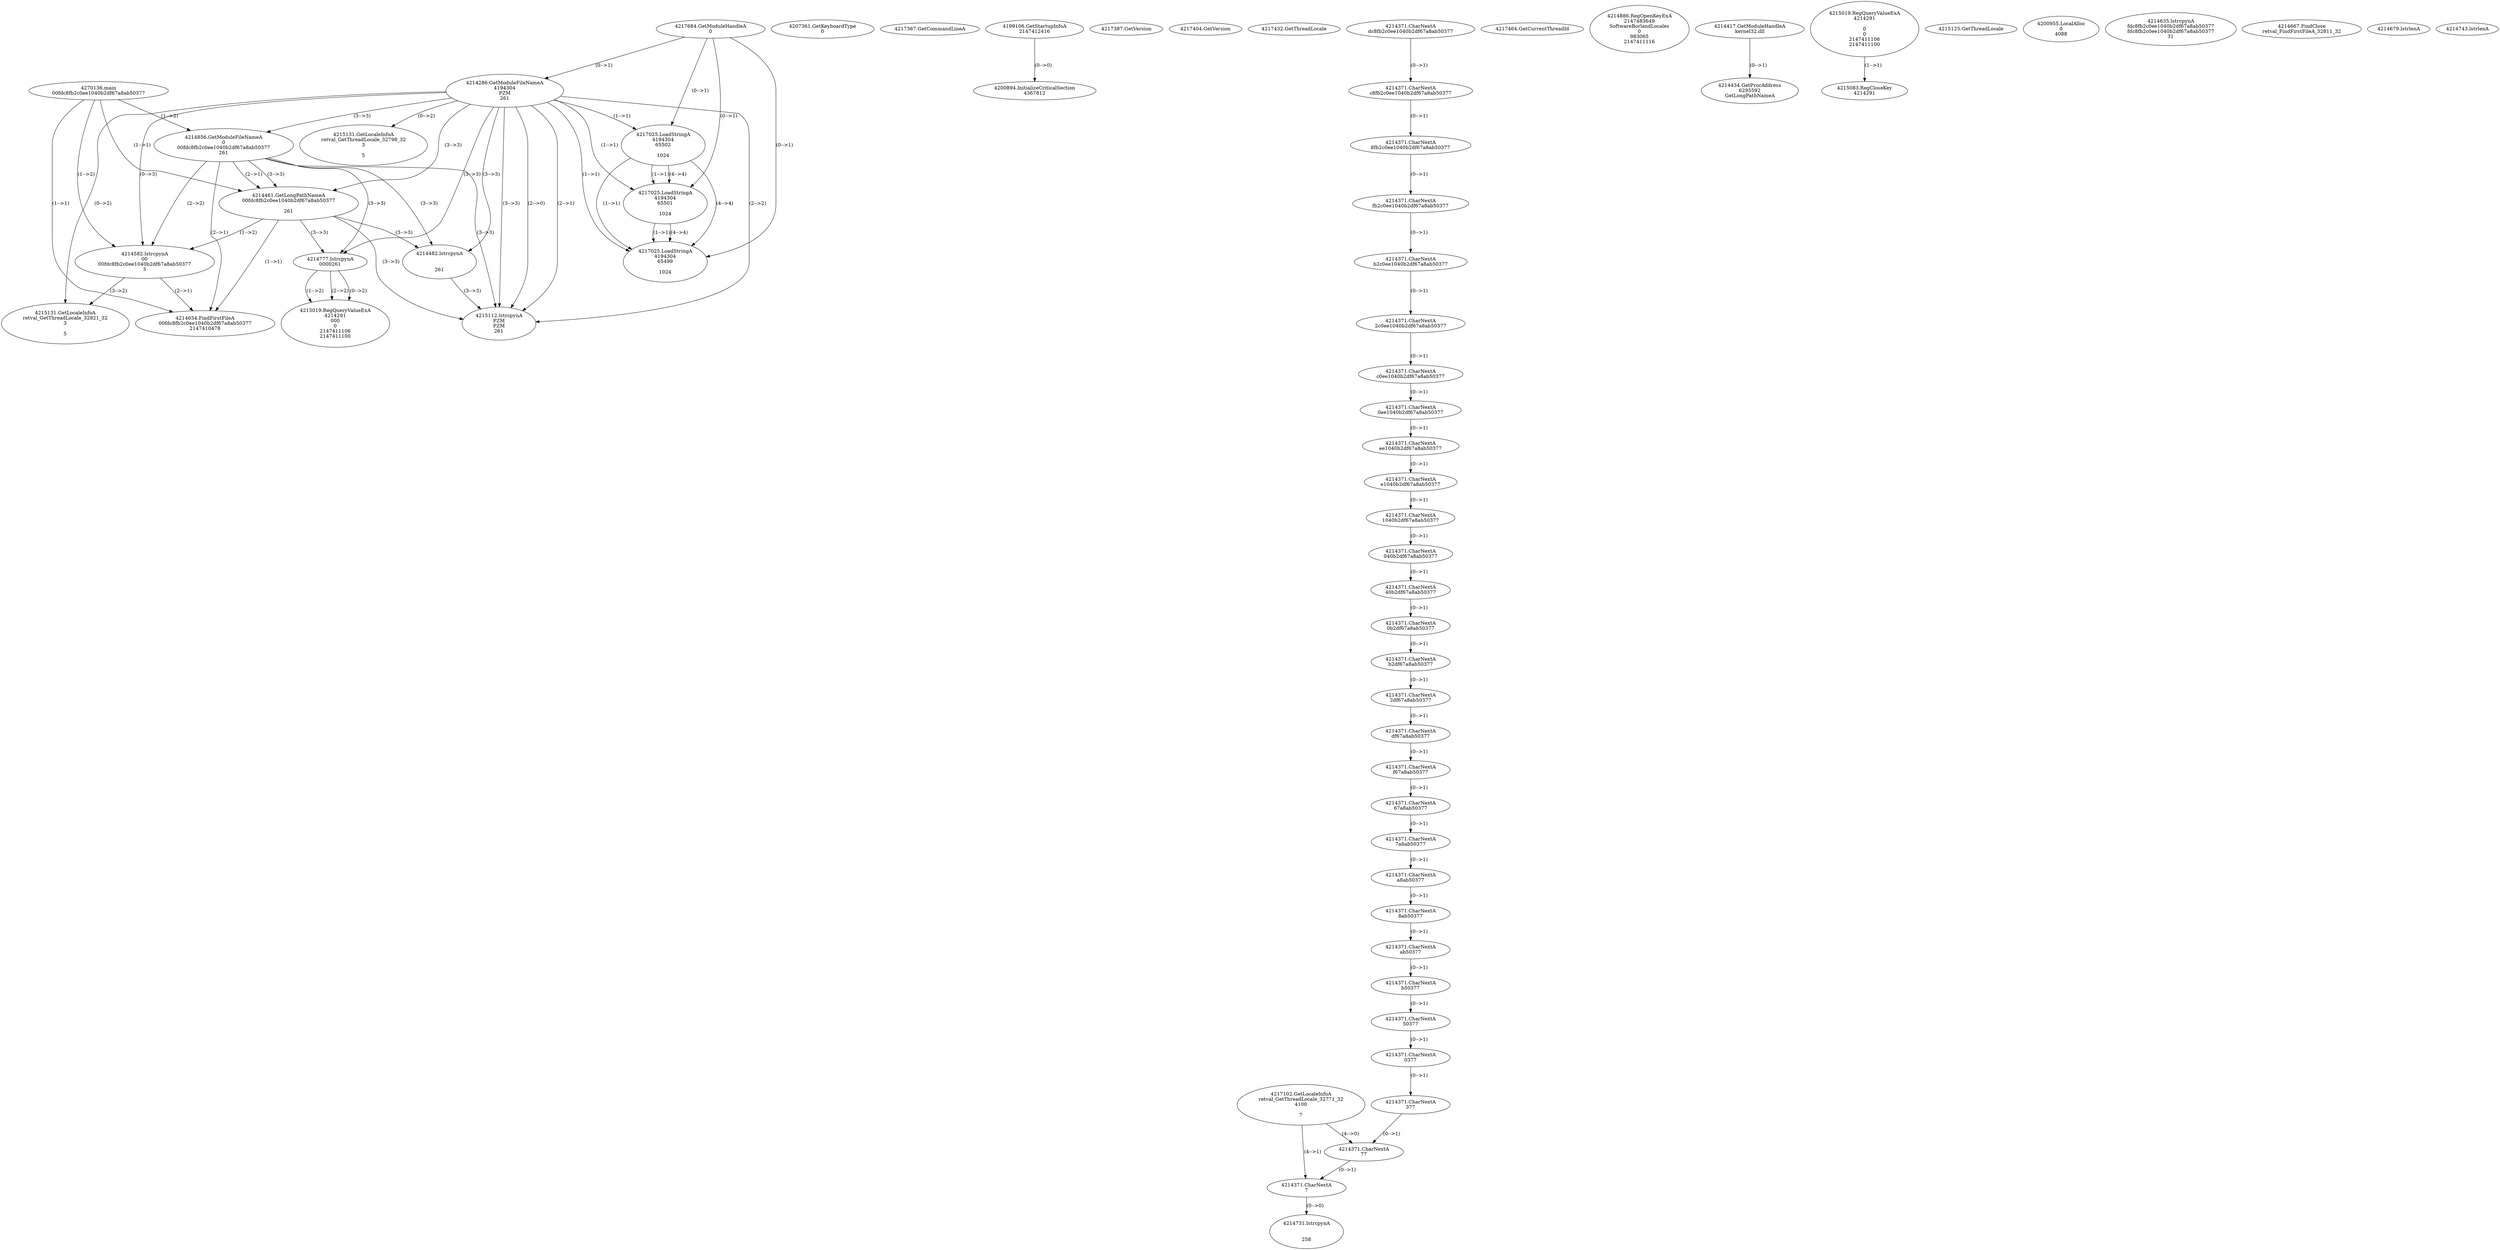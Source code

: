 // Global SCDG with merge call
digraph {
	0 [label="4270136.main
00fdc8fb2c0ee1040b2df67a8ab50377"]
	1 [label="4217684.GetModuleHandleA
0"]
	2 [label="4207361.GetKeyboardType
0"]
	3 [label="4217367.GetCommandLineA
"]
	4 [label="4199106.GetStartupInfoA
2147412416"]
	5 [label="4217387.GetVersion
"]
	6 [label="4217404.GetVersion
"]
	7 [label="4217432.GetThreadLocale
"]
	8 [label="4217102.GetLocaleInfoA
retval_GetThreadLocale_32771_32
4100

7"]
	9 [label="4217464.GetCurrentThreadId
"]
	10 [label="4214286.GetModuleFileNameA
4194304
PZM
261"]
	1 -> 10 [label="(0-->1)"]
	11 [label="4214856.GetModuleFileNameA
0
00fdc8fb2c0ee1040b2df67a8ab50377
261"]
	0 -> 11 [label="(1-->2)"]
	10 -> 11 [label="(3-->3)"]
	12 [label="4214886.RegOpenKeyExA
2147483649
Software\Borland\Locales
0
983065
2147411116"]
	13 [label="4214417.GetModuleHandleA
kernel32.dll"]
	14 [label="4214434.GetProcAddress
6295592
GetLongPathNameA"]
	13 -> 14 [label="(0-->1)"]
	15 [label="4214461.GetLongPathNameA
00fdc8fb2c0ee1040b2df67a8ab50377

261"]
	0 -> 15 [label="(1-->1)"]
	11 -> 15 [label="(2-->1)"]
	10 -> 15 [label="(3-->3)"]
	11 -> 15 [label="(3-->3)"]
	16 [label="4214482.lstrcpynA


261"]
	10 -> 16 [label="(3-->3)"]
	11 -> 16 [label="(3-->3)"]
	15 -> 16 [label="(3-->3)"]
	17 [label="4215019.RegQueryValueExA
4214291

0
0
2147411106
2147411100"]
	18 [label="4215083.RegCloseKey
4214291"]
	17 -> 18 [label="(1-->1)"]
	19 [label="4215112.lstrcpynA
PZM
PZM
261"]
	10 -> 19 [label="(2-->1)"]
	10 -> 19 [label="(2-->2)"]
	10 -> 19 [label="(3-->3)"]
	11 -> 19 [label="(3-->3)"]
	15 -> 19 [label="(3-->3)"]
	16 -> 19 [label="(3-->3)"]
	10 -> 19 [label="(2-->0)"]
	20 [label="4215125.GetThreadLocale
"]
	21 [label="4215131.GetLocaleInfoA
retval_GetThreadLocale_32798_32
3

5"]
	10 -> 21 [label="(0-->2)"]
	22 [label="4217025.LoadStringA
4194304
65502

1024"]
	1 -> 22 [label="(0-->1)"]
	10 -> 22 [label="(1-->1)"]
	23 [label="4217025.LoadStringA
4194304
65501

1024"]
	1 -> 23 [label="(0-->1)"]
	10 -> 23 [label="(1-->1)"]
	22 -> 23 [label="(1-->1)"]
	22 -> 23 [label="(4-->4)"]
	24 [label="4217025.LoadStringA
4194304
65499

1024"]
	1 -> 24 [label="(0-->1)"]
	10 -> 24 [label="(1-->1)"]
	22 -> 24 [label="(1-->1)"]
	23 -> 24 [label="(1-->1)"]
	22 -> 24 [label="(4-->4)"]
	23 -> 24 [label="(4-->4)"]
	25 [label="4200894.InitializeCriticalSection
4367812"]
	4 -> 25 [label="(0-->0)"]
	26 [label="4200955.LocalAlloc
0
4088"]
	27 [label="4214582.lstrcpynA
00
00fdc8fb2c0ee1040b2df67a8ab50377
3"]
	0 -> 27 [label="(1-->2)"]
	11 -> 27 [label="(2-->2)"]
	15 -> 27 [label="(1-->2)"]
	10 -> 27 [label="(0-->3)"]
	28 [label="4214371.CharNextA
dc8fb2c0ee1040b2df67a8ab50377"]
	29 [label="4214371.CharNextA
c8fb2c0ee1040b2df67a8ab50377"]
	28 -> 29 [label="(0-->1)"]
	30 [label="4214371.CharNextA
8fb2c0ee1040b2df67a8ab50377"]
	29 -> 30 [label="(0-->1)"]
	31 [label="4214371.CharNextA
fb2c0ee1040b2df67a8ab50377"]
	30 -> 31 [label="(0-->1)"]
	32 [label="4214371.CharNextA
b2c0ee1040b2df67a8ab50377"]
	31 -> 32 [label="(0-->1)"]
	33 [label="4214371.CharNextA
2c0ee1040b2df67a8ab50377"]
	32 -> 33 [label="(0-->1)"]
	34 [label="4214371.CharNextA
c0ee1040b2df67a8ab50377"]
	33 -> 34 [label="(0-->1)"]
	35 [label="4214371.CharNextA
0ee1040b2df67a8ab50377"]
	34 -> 35 [label="(0-->1)"]
	36 [label="4214371.CharNextA
ee1040b2df67a8ab50377"]
	35 -> 36 [label="(0-->1)"]
	37 [label="4214371.CharNextA
e1040b2df67a8ab50377"]
	36 -> 37 [label="(0-->1)"]
	38 [label="4214371.CharNextA
1040b2df67a8ab50377"]
	37 -> 38 [label="(0-->1)"]
	39 [label="4214371.CharNextA
040b2df67a8ab50377"]
	38 -> 39 [label="(0-->1)"]
	40 [label="4214371.CharNextA
40b2df67a8ab50377"]
	39 -> 40 [label="(0-->1)"]
	41 [label="4214371.CharNextA
0b2df67a8ab50377"]
	40 -> 41 [label="(0-->1)"]
	42 [label="4214371.CharNextA
b2df67a8ab50377"]
	41 -> 42 [label="(0-->1)"]
	43 [label="4214371.CharNextA
2df67a8ab50377"]
	42 -> 43 [label="(0-->1)"]
	44 [label="4214371.CharNextA
df67a8ab50377"]
	43 -> 44 [label="(0-->1)"]
	45 [label="4214371.CharNextA
f67a8ab50377"]
	44 -> 45 [label="(0-->1)"]
	46 [label="4214371.CharNextA
67a8ab50377"]
	45 -> 46 [label="(0-->1)"]
	47 [label="4214371.CharNextA
7a8ab50377"]
	46 -> 47 [label="(0-->1)"]
	48 [label="4214371.CharNextA
a8ab50377"]
	47 -> 48 [label="(0-->1)"]
	49 [label="4214371.CharNextA
8ab50377"]
	48 -> 49 [label="(0-->1)"]
	50 [label="4214371.CharNextA
ab50377"]
	49 -> 50 [label="(0-->1)"]
	51 [label="4214371.CharNextA
b50377"]
	50 -> 51 [label="(0-->1)"]
	52 [label="4214371.CharNextA
50377"]
	51 -> 52 [label="(0-->1)"]
	53 [label="4214371.CharNextA
0377"]
	52 -> 53 [label="(0-->1)"]
	54 [label="4214371.CharNextA
377"]
	53 -> 54 [label="(0-->1)"]
	55 [label="4214371.CharNextA
77"]
	54 -> 55 [label="(0-->1)"]
	8 -> 55 [label="(4-->0)"]
	56 [label="4214371.CharNextA
7"]
	8 -> 56 [label="(4-->1)"]
	55 -> 56 [label="(0-->1)"]
	57 [label="4214635.lstrcpynA
fdc8fb2c0ee1040b2df67a8ab50377
fdc8fb2c0ee1040b2df67a8ab50377
31"]
	58 [label="4214654.FindFirstFileA
00fdc8fb2c0ee1040b2df67a8ab50377
2147410478"]
	0 -> 58 [label="(1-->1)"]
	11 -> 58 [label="(2-->1)"]
	15 -> 58 [label="(1-->1)"]
	27 -> 58 [label="(2-->1)"]
	59 [label="4214667.FindClose
retval_FindFirstFileA_32811_32"]
	60 [label="4214679.lstrlenA
"]
	61 [label="4214731.lstrcpynA


258"]
	56 -> 61 [label="(0-->0)"]
	62 [label="4214743.lstrlenA
"]
	63 [label="4214777.lstrcpynA
00\
00\
261"]
	10 -> 63 [label="(3-->3)"]
	11 -> 63 [label="(3-->3)"]
	15 -> 63 [label="(3-->3)"]
	64 [label="4215019.RegQueryValueExA
4214291
00\
0
0
2147411106
2147411100"]
	63 -> 64 [label="(1-->2)"]
	63 -> 64 [label="(2-->2)"]
	63 -> 64 [label="(0-->2)"]
	65 [label="4215131.GetLocaleInfoA
retval_GetThreadLocale_32821_32
3

5"]
	10 -> 65 [label="(0-->2)"]
	27 -> 65 [label="(3-->2)"]
}
